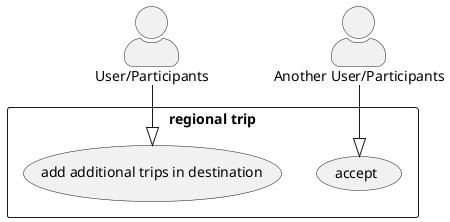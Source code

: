@startuml
top to bottom direction

skinparam actorStyle awesome
actor "User/Participants" as uspar
actor "Another User/Participants" as an_uspar

rectangle "regional trip" {
    "add additional trips in destination" as (book_additional_trips)
    "accept" as (accept)

    uspar --|> book_additional_trips
    an_uspar --|> accept
}



@enduml
